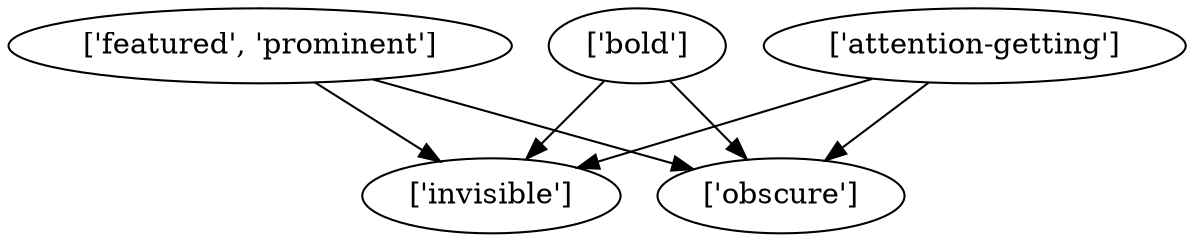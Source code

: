 strict digraph  {
	"['featured', 'prominent']" -> "['invisible']";
	"['featured', 'prominent']" -> "['obscure']";
	"['bold']" -> "['invisible']";
	"['bold']" -> "['obscure']";
	"['attention-getting']" -> "['invisible']";
	"['attention-getting']" -> "['obscure']";
}
